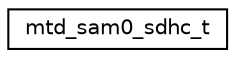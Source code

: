 digraph "Graphical Class Hierarchy"
{
 // LATEX_PDF_SIZE
  edge [fontname="Helvetica",fontsize="10",labelfontname="Helvetica",labelfontsize="10"];
  node [fontname="Helvetica",fontsize="10",shape=record];
  rankdir="LR";
  Node0 [label="mtd_sam0_sdhc_t",height=0.2,width=0.4,color="black", fillcolor="white", style="filled",URL="$structmtd__sam0__sdhc__t.html",tooltip="Device descriptor for mtd_sdcard device."];
}
